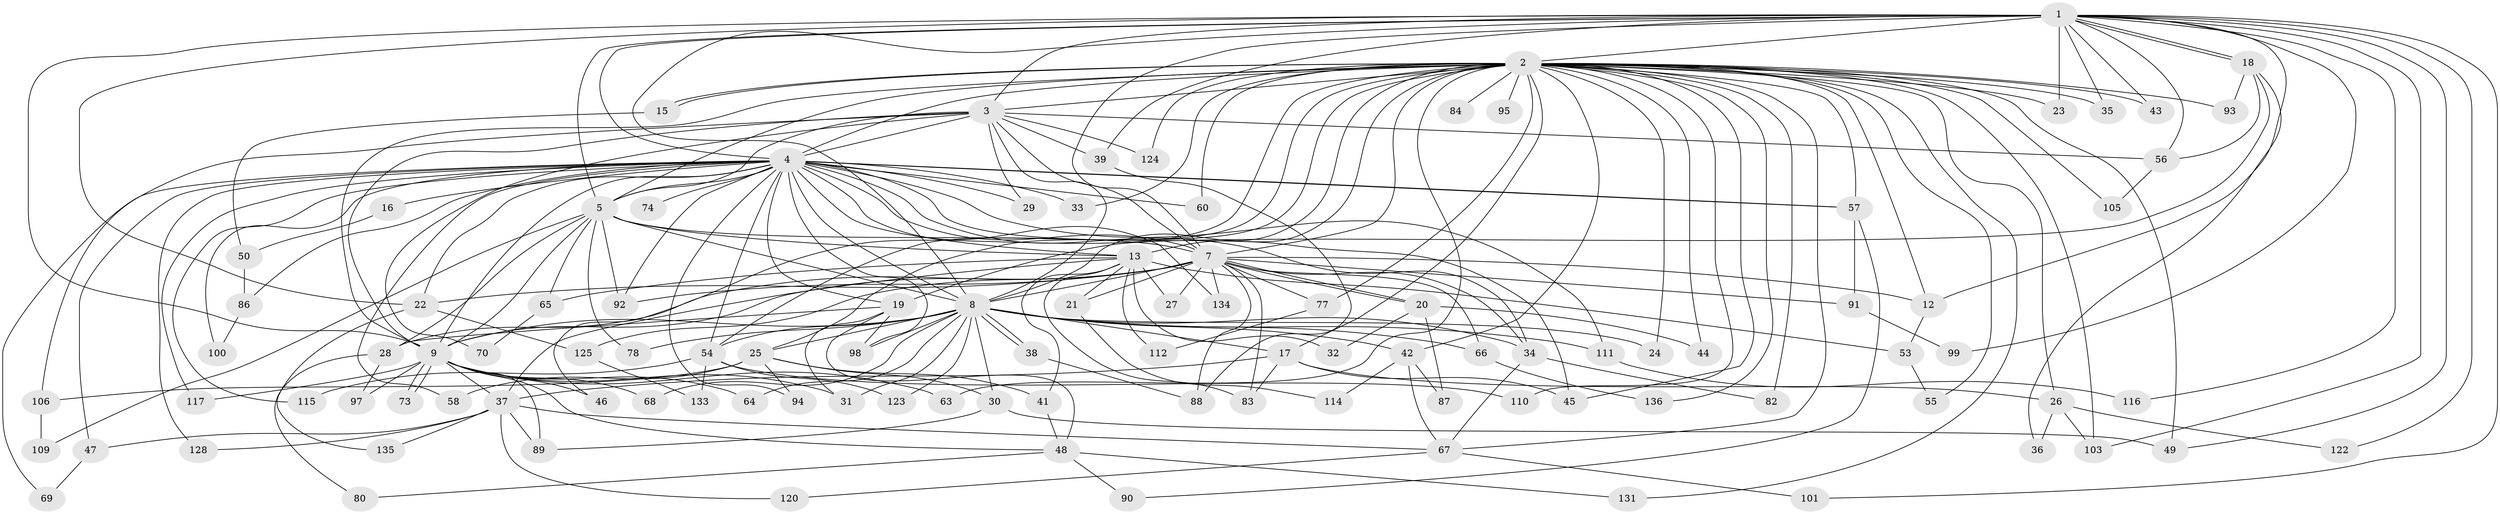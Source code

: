 // Generated by graph-tools (version 1.1) at 2025/23/03/03/25 07:23:44]
// undirected, 105 vertices, 239 edges
graph export_dot {
graph [start="1"]
  node [color=gray90,style=filled];
  1 [super="+14"];
  2 [super="+6"];
  3 [super="+107"];
  4 [super="+10"];
  5 [super="+71"];
  7 [super="+40"];
  8 [super="+113"];
  9 [super="+11"];
  12 [super="+75"];
  13 [super="+51"];
  15;
  16;
  17;
  18;
  19 [super="+129"];
  20;
  21;
  22 [super="+85"];
  23;
  24;
  25 [super="+137"];
  26 [super="+76"];
  27;
  28 [super="+52"];
  29;
  30 [super="+127"];
  31;
  32;
  33;
  34;
  35 [super="+81"];
  36;
  37 [super="+126"];
  38;
  39;
  41;
  42 [super="+72"];
  43;
  44;
  45 [super="+62"];
  46;
  47;
  48 [super="+61"];
  49 [super="+102"];
  50;
  53;
  54 [super="+108"];
  55;
  56 [super="+121"];
  57 [super="+59"];
  58;
  60;
  63;
  64;
  65;
  66;
  67 [super="+79"];
  68;
  69;
  70;
  73;
  74;
  77;
  78;
  80;
  82;
  83 [super="+104"];
  84;
  86;
  87;
  88 [super="+119"];
  89 [super="+96"];
  90;
  91;
  92 [super="+132"];
  93;
  94;
  95;
  97;
  98;
  99;
  100 [super="+130"];
  101;
  103 [super="+118"];
  105;
  106;
  109;
  110;
  111;
  112;
  114;
  115;
  116;
  117;
  120;
  122;
  123;
  124;
  125;
  128;
  131;
  133;
  134;
  135;
  136;
  1 -- 2 [weight=3];
  1 -- 3;
  1 -- 4 [weight=2];
  1 -- 5;
  1 -- 7;
  1 -- 8;
  1 -- 9;
  1 -- 18;
  1 -- 18;
  1 -- 22;
  1 -- 23;
  1 -- 35;
  1 -- 39;
  1 -- 43;
  1 -- 56;
  1 -- 101;
  1 -- 103;
  1 -- 116;
  1 -- 99;
  1 -- 49;
  1 -- 122;
  1 -- 12;
  2 -- 3 [weight=2];
  2 -- 4 [weight=4];
  2 -- 5 [weight=2];
  2 -- 7 [weight=2];
  2 -- 8 [weight=2];
  2 -- 9 [weight=2];
  2 -- 12;
  2 -- 13;
  2 -- 15;
  2 -- 15;
  2 -- 23;
  2 -- 24;
  2 -- 25 [weight=2];
  2 -- 26 [weight=2];
  2 -- 33;
  2 -- 42;
  2 -- 43;
  2 -- 54;
  2 -- 55;
  2 -- 77;
  2 -- 93;
  2 -- 105;
  2 -- 124;
  2 -- 131;
  2 -- 136;
  2 -- 17;
  2 -- 82;
  2 -- 84;
  2 -- 95;
  2 -- 35 [weight=2];
  2 -- 44;
  2 -- 45;
  2 -- 46;
  2 -- 110;
  2 -- 60;
  2 -- 63;
  2 -- 67;
  2 -- 57;
  2 -- 103;
  2 -- 49;
  3 -- 4 [weight=3];
  3 -- 5;
  3 -- 7;
  3 -- 8;
  3 -- 9 [weight=2];
  3 -- 29;
  3 -- 39;
  3 -- 56;
  3 -- 70;
  3 -- 106;
  3 -- 124;
  4 -- 5 [weight=2];
  4 -- 7 [weight=2];
  4 -- 8 [weight=2];
  4 -- 9 [weight=2];
  4 -- 16 [weight=2];
  4 -- 19;
  4 -- 29;
  4 -- 33;
  4 -- 34;
  4 -- 47;
  4 -- 57;
  4 -- 57;
  4 -- 60;
  4 -- 74 [weight=2];
  4 -- 86;
  4 -- 100 [weight=2];
  4 -- 111;
  4 -- 115;
  4 -- 134;
  4 -- 128;
  4 -- 69;
  4 -- 94;
  4 -- 98;
  4 -- 117;
  4 -- 58;
  4 -- 13;
  4 -- 54;
  4 -- 22;
  4 -- 92;
  4 -- 45;
  5 -- 7;
  5 -- 8 [weight=2];
  5 -- 9;
  5 -- 13;
  5 -- 28;
  5 -- 65;
  5 -- 78;
  5 -- 92;
  5 -- 109;
  7 -- 8;
  7 -- 9;
  7 -- 12;
  7 -- 20;
  7 -- 20;
  7 -- 21;
  7 -- 22;
  7 -- 27;
  7 -- 28;
  7 -- 66;
  7 -- 77;
  7 -- 83;
  7 -- 88;
  7 -- 91;
  7 -- 125;
  7 -- 34;
  7 -- 92;
  7 -- 134;
  8 -- 9;
  8 -- 17;
  8 -- 24;
  8 -- 25;
  8 -- 30 [weight=2];
  8 -- 31;
  8 -- 34;
  8 -- 38;
  8 -- 38;
  8 -- 42;
  8 -- 54;
  8 -- 64;
  8 -- 66;
  8 -- 68;
  8 -- 78;
  8 -- 111;
  8 -- 123;
  8 -- 98;
  9 -- 31;
  9 -- 37;
  9 -- 46;
  9 -- 63;
  9 -- 64;
  9 -- 68;
  9 -- 73;
  9 -- 73;
  9 -- 117;
  9 -- 89;
  9 -- 48;
  9 -- 97;
  12 -- 53;
  13 -- 21;
  13 -- 27;
  13 -- 32;
  13 -- 37;
  13 -- 41;
  13 -- 53;
  13 -- 65;
  13 -- 112;
  13 -- 83;
  15 -- 50;
  16 -- 50;
  17 -- 45;
  17 -- 37;
  17 -- 83;
  17 -- 26;
  18 -- 19;
  18 -- 36;
  18 -- 93;
  18 -- 56;
  19 -- 98;
  19 -- 31;
  19 -- 28;
  19 -- 48;
  20 -- 32;
  20 -- 44;
  20 -- 87;
  21 -- 114;
  22 -- 125;
  22 -- 135;
  25 -- 30;
  25 -- 41;
  25 -- 58;
  25 -- 94;
  25 -- 106;
  26 -- 36;
  26 -- 103;
  26 -- 122;
  28 -- 80;
  28 -- 97;
  30 -- 49;
  30 -- 89;
  34 -- 67;
  34 -- 82;
  37 -- 47;
  37 -- 67;
  37 -- 89;
  37 -- 120;
  37 -- 128;
  37 -- 135;
  38 -- 88;
  39 -- 88;
  41 -- 48;
  42 -- 87;
  42 -- 67;
  42 -- 114;
  47 -- 69;
  48 -- 131;
  48 -- 80;
  48 -- 90;
  50 -- 86;
  53 -- 55;
  54 -- 115;
  54 -- 133;
  54 -- 123;
  54 -- 110;
  56 -- 105;
  57 -- 90;
  57 -- 91;
  65 -- 70;
  66 -- 136;
  67 -- 120;
  67 -- 101;
  77 -- 112;
  86 -- 100;
  91 -- 99;
  106 -- 109;
  111 -- 116;
  125 -- 133;
}
